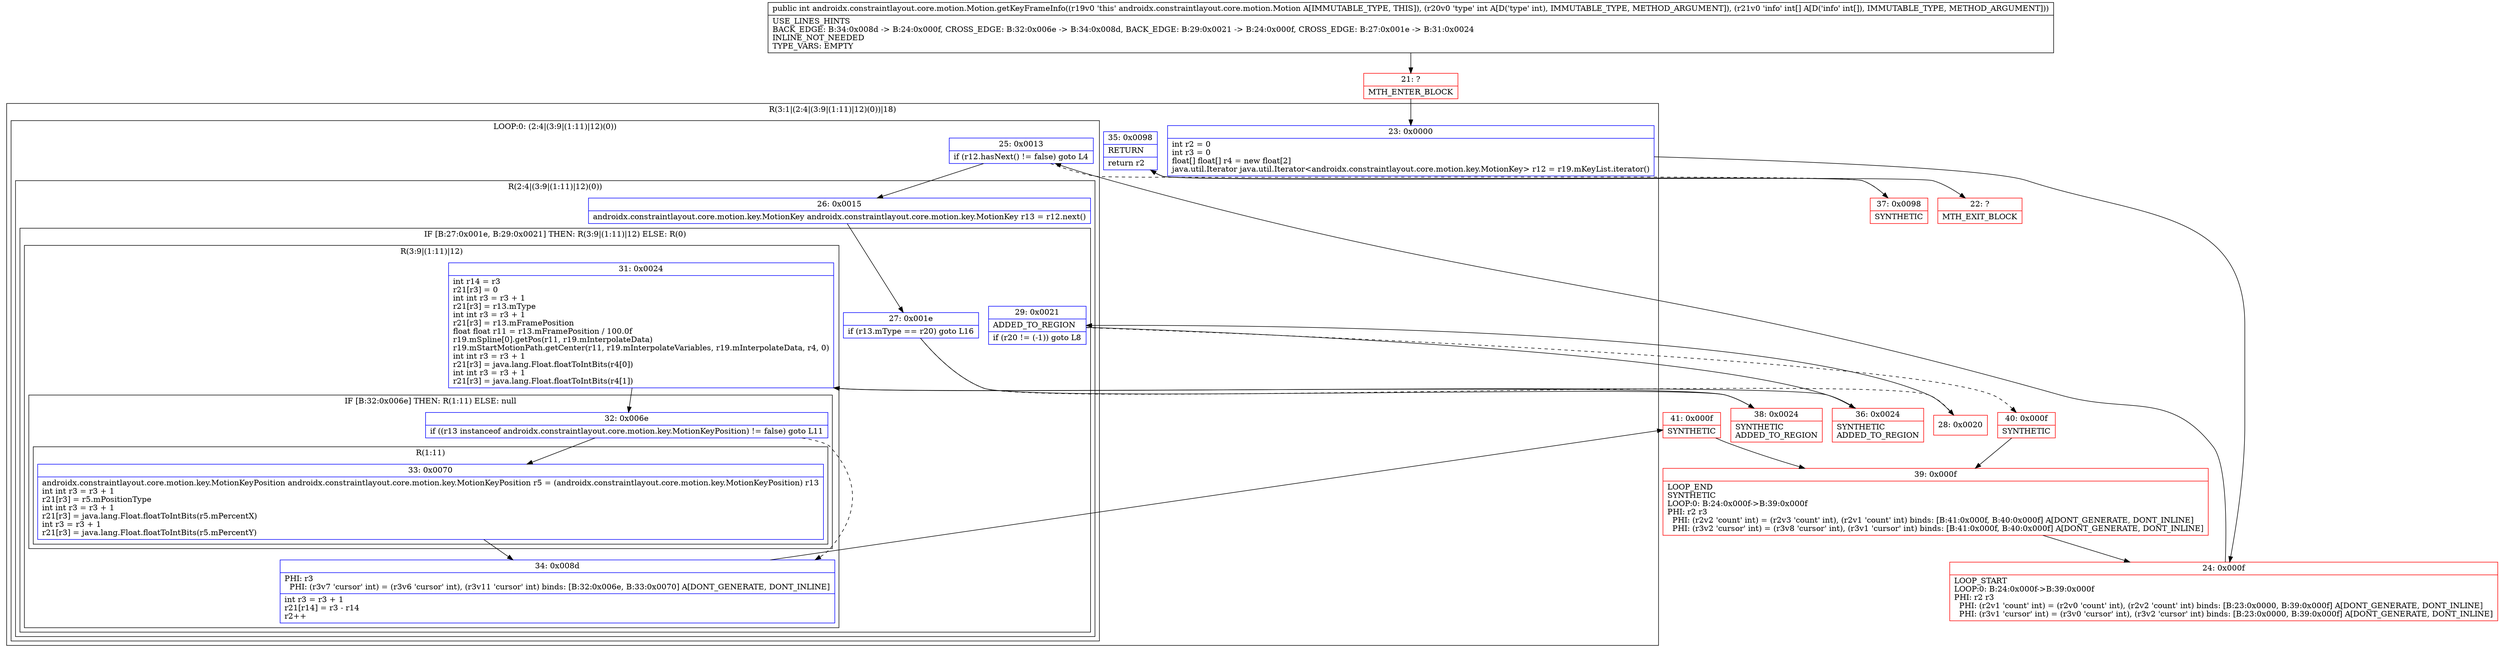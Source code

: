 digraph "CFG forandroidx.constraintlayout.core.motion.Motion.getKeyFrameInfo(I[I)I" {
subgraph cluster_Region_416571094 {
label = "R(3:1|(2:4|(3:9|(1:11)|12)(0))|18)";
node [shape=record,color=blue];
Node_23 [shape=record,label="{23\:\ 0x0000|int r2 = 0\lint r3 = 0\lfloat[] float[] r4 = new float[2]\ljava.util.Iterator java.util.Iterator\<androidx.constraintlayout.core.motion.key.MotionKey\> r12 = r19.mKeyList.iterator()\l}"];
subgraph cluster_LoopRegion_1194281245 {
label = "LOOP:0: (2:4|(3:9|(1:11)|12)(0))";
node [shape=record,color=blue];
Node_25 [shape=record,label="{25\:\ 0x0013|if (r12.hasNext() != false) goto L4\l}"];
subgraph cluster_Region_2088825785 {
label = "R(2:4|(3:9|(1:11)|12)(0))";
node [shape=record,color=blue];
Node_26 [shape=record,label="{26\:\ 0x0015|androidx.constraintlayout.core.motion.key.MotionKey androidx.constraintlayout.core.motion.key.MotionKey r13 = r12.next()\l}"];
subgraph cluster_IfRegion_1175990289 {
label = "IF [B:27:0x001e, B:29:0x0021] THEN: R(3:9|(1:11)|12) ELSE: R(0)";
node [shape=record,color=blue];
Node_27 [shape=record,label="{27\:\ 0x001e|if (r13.mType == r20) goto L16\l}"];
Node_29 [shape=record,label="{29\:\ 0x0021|ADDED_TO_REGION\l|if (r20 != (\-1)) goto L8\l}"];
subgraph cluster_Region_1497203252 {
label = "R(3:9|(1:11)|12)";
node [shape=record,color=blue];
Node_31 [shape=record,label="{31\:\ 0x0024|int r14 = r3\lr21[r3] = 0\lint int r3 = r3 + 1\lr21[r3] = r13.mType\lint int r3 = r3 + 1\lr21[r3] = r13.mFramePosition\lfloat float r11 = r13.mFramePosition \/ 100.0f\lr19.mSpline[0].getPos(r11, r19.mInterpolateData)\lr19.mStartMotionPath.getCenter(r11, r19.mInterpolateVariables, r19.mInterpolateData, r4, 0)\lint int r3 = r3 + 1\lr21[r3] = java.lang.Float.floatToIntBits(r4[0])\lint int r3 = r3 + 1\lr21[r3] = java.lang.Float.floatToIntBits(r4[1])\l}"];
subgraph cluster_IfRegion_1937843908 {
label = "IF [B:32:0x006e] THEN: R(1:11) ELSE: null";
node [shape=record,color=blue];
Node_32 [shape=record,label="{32\:\ 0x006e|if ((r13 instanceof androidx.constraintlayout.core.motion.key.MotionKeyPosition) != false) goto L11\l}"];
subgraph cluster_Region_1323036168 {
label = "R(1:11)";
node [shape=record,color=blue];
Node_33 [shape=record,label="{33\:\ 0x0070|androidx.constraintlayout.core.motion.key.MotionKeyPosition androidx.constraintlayout.core.motion.key.MotionKeyPosition r5 = (androidx.constraintlayout.core.motion.key.MotionKeyPosition) r13\lint int r3 = r3 + 1\lr21[r3] = r5.mPositionType\lint int r3 = r3 + 1\lr21[r3] = java.lang.Float.floatToIntBits(r5.mPercentX)\lint r3 = r3 + 1\lr21[r3] = java.lang.Float.floatToIntBits(r5.mPercentY)\l}"];
}
}
Node_34 [shape=record,label="{34\:\ 0x008d|PHI: r3 \l  PHI: (r3v7 'cursor' int) = (r3v6 'cursor' int), (r3v11 'cursor' int) binds: [B:32:0x006e, B:33:0x0070] A[DONT_GENERATE, DONT_INLINE]\l|int r3 = r3 + 1\lr21[r14] = r3 \- r14\lr2++\l}"];
}
subgraph cluster_Region_1387122615 {
label = "R(0)";
node [shape=record,color=blue];
}
}
}
}
Node_35 [shape=record,label="{35\:\ 0x0098|RETURN\l|return r2\l}"];
}
Node_21 [shape=record,color=red,label="{21\:\ ?|MTH_ENTER_BLOCK\l}"];
Node_24 [shape=record,color=red,label="{24\:\ 0x000f|LOOP_START\lLOOP:0: B:24:0x000f\-\>B:39:0x000f\lPHI: r2 r3 \l  PHI: (r2v1 'count' int) = (r2v0 'count' int), (r2v2 'count' int) binds: [B:23:0x0000, B:39:0x000f] A[DONT_GENERATE, DONT_INLINE]\l  PHI: (r3v1 'cursor' int) = (r3v0 'cursor' int), (r3v2 'cursor' int) binds: [B:23:0x0000, B:39:0x000f] A[DONT_GENERATE, DONT_INLINE]\l}"];
Node_28 [shape=record,color=red,label="{28\:\ 0x0020}"];
Node_36 [shape=record,color=red,label="{36\:\ 0x0024|SYNTHETIC\lADDED_TO_REGION\l}"];
Node_41 [shape=record,color=red,label="{41\:\ 0x000f|SYNTHETIC\l}"];
Node_39 [shape=record,color=red,label="{39\:\ 0x000f|LOOP_END\lSYNTHETIC\lLOOP:0: B:24:0x000f\-\>B:39:0x000f\lPHI: r2 r3 \l  PHI: (r2v2 'count' int) = (r2v3 'count' int), (r2v1 'count' int) binds: [B:41:0x000f, B:40:0x000f] A[DONT_GENERATE, DONT_INLINE]\l  PHI: (r3v2 'cursor' int) = (r3v8 'cursor' int), (r3v1 'cursor' int) binds: [B:41:0x000f, B:40:0x000f] A[DONT_GENERATE, DONT_INLINE]\l}"];
Node_40 [shape=record,color=red,label="{40\:\ 0x000f|SYNTHETIC\l}"];
Node_38 [shape=record,color=red,label="{38\:\ 0x0024|SYNTHETIC\lADDED_TO_REGION\l}"];
Node_37 [shape=record,color=red,label="{37\:\ 0x0098|SYNTHETIC\l}"];
Node_22 [shape=record,color=red,label="{22\:\ ?|MTH_EXIT_BLOCK\l}"];
MethodNode[shape=record,label="{public int androidx.constraintlayout.core.motion.Motion.getKeyFrameInfo((r19v0 'this' androidx.constraintlayout.core.motion.Motion A[IMMUTABLE_TYPE, THIS]), (r20v0 'type' int A[D('type' int), IMMUTABLE_TYPE, METHOD_ARGUMENT]), (r21v0 'info' int[] A[D('info' int[]), IMMUTABLE_TYPE, METHOD_ARGUMENT]))  | USE_LINES_HINTS\lBACK_EDGE: B:34:0x008d \-\> B:24:0x000f, CROSS_EDGE: B:32:0x006e \-\> B:34:0x008d, BACK_EDGE: B:29:0x0021 \-\> B:24:0x000f, CROSS_EDGE: B:27:0x001e \-\> B:31:0x0024\lINLINE_NOT_NEEDED\lTYPE_VARS: EMPTY\l}"];
MethodNode -> Node_21;Node_23 -> Node_24;
Node_25 -> Node_26;
Node_25 -> Node_37[style=dashed];
Node_26 -> Node_27;
Node_27 -> Node_28[style=dashed];
Node_27 -> Node_38;
Node_29 -> Node_36;
Node_29 -> Node_40[style=dashed];
Node_31 -> Node_32;
Node_32 -> Node_33;
Node_32 -> Node_34[style=dashed];
Node_33 -> Node_34;
Node_34 -> Node_41;
Node_35 -> Node_22;
Node_21 -> Node_23;
Node_24 -> Node_25;
Node_28 -> Node_29;
Node_36 -> Node_31;
Node_41 -> Node_39;
Node_39 -> Node_24;
Node_40 -> Node_39;
Node_38 -> Node_31;
Node_37 -> Node_35;
}

